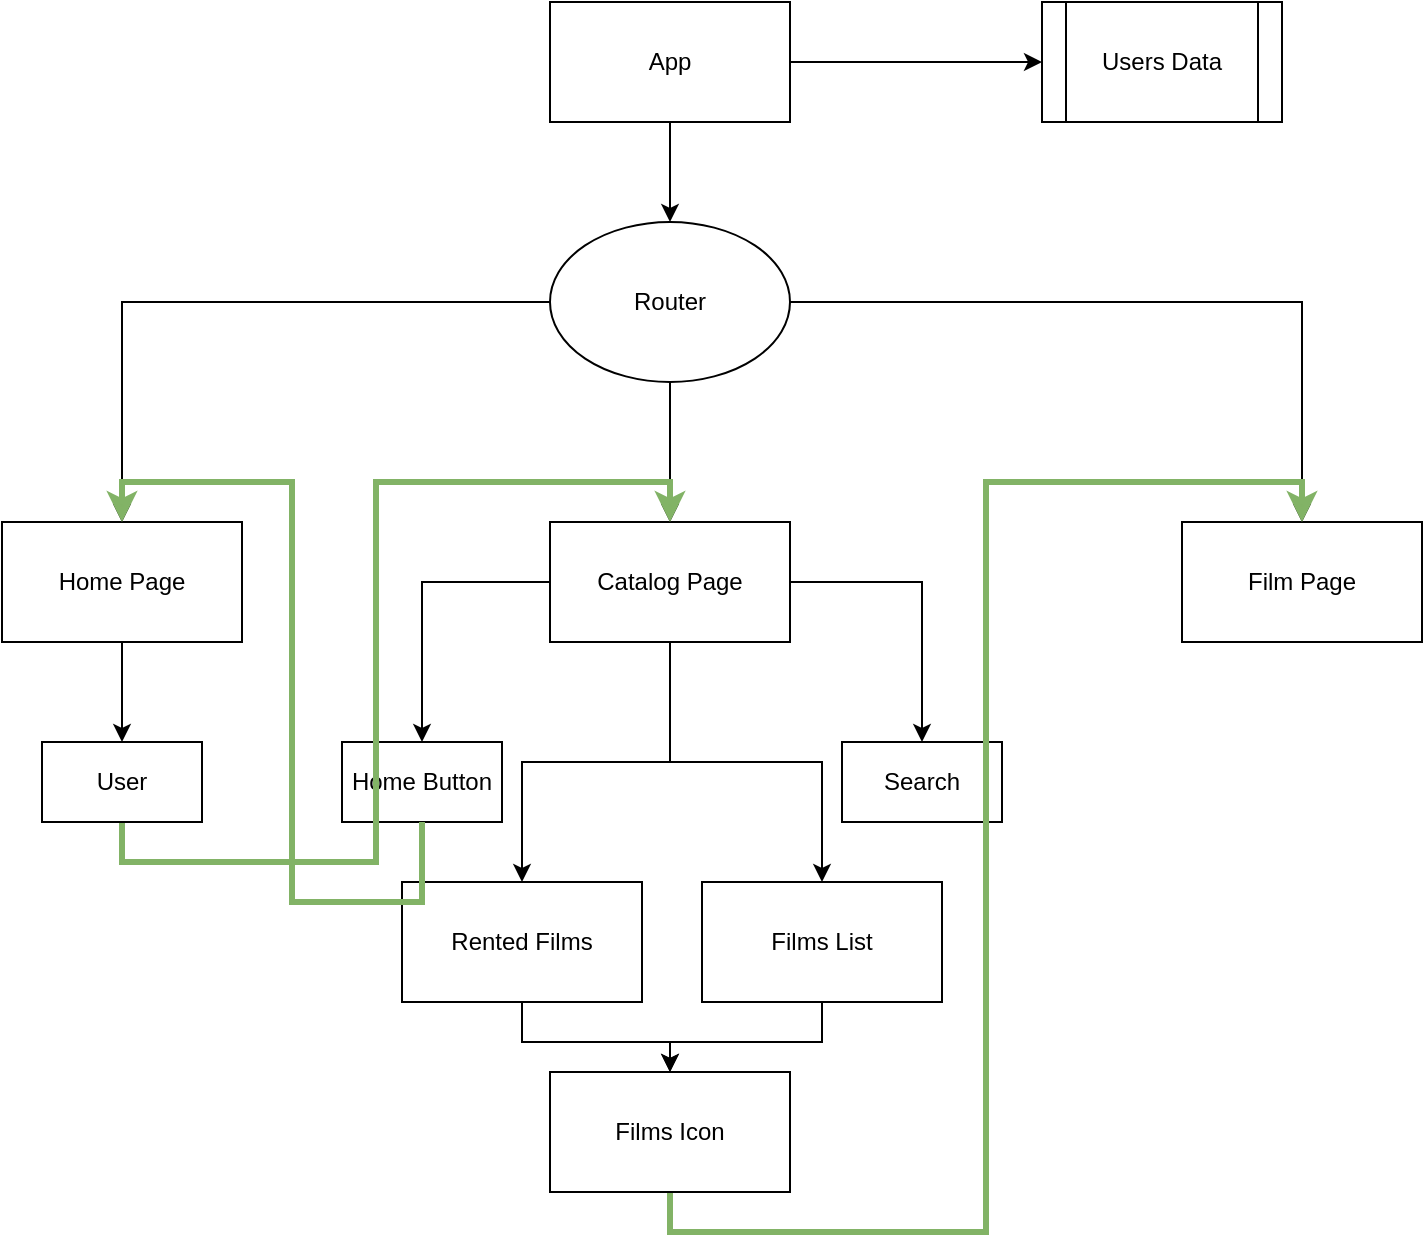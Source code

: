 <mxfile version="21.6.8" type="github">
  <diagram name="Страница — 1" id="U27owBNAEI4V4H3KE4sI">
    <mxGraphModel dx="1434" dy="758" grid="1" gridSize="10" guides="1" tooltips="1" connect="1" arrows="1" fold="1" page="1" pageScale="1" pageWidth="827" pageHeight="1169" math="0" shadow="0">
      <root>
        <mxCell id="0" />
        <mxCell id="1" parent="0" />
        <mxCell id="y4OHZzR9EeW8xA5HqdId-5" style="edgeStyle=orthogonalEdgeStyle;rounded=0;orthogonalLoop=1;jettySize=auto;html=1;exitX=0.5;exitY=1;exitDx=0;exitDy=0;entryX=0.5;entryY=0;entryDx=0;entryDy=0;" parent="1" source="9uA_j2ci-JHjQNW7rxHn-1" target="y4OHZzR9EeW8xA5HqdId-4" edge="1">
          <mxGeometry relative="1" as="geometry" />
        </mxCell>
        <mxCell id="km5y2I62UHJ6ouN0i-no-4" style="edgeStyle=orthogonalEdgeStyle;rounded=0;orthogonalLoop=1;jettySize=auto;html=1;exitX=1;exitY=0.5;exitDx=0;exitDy=0;entryX=0;entryY=0.5;entryDx=0;entryDy=0;" edge="1" parent="1" source="9uA_j2ci-JHjQNW7rxHn-1" target="km5y2I62UHJ6ouN0i-no-3">
          <mxGeometry relative="1" as="geometry">
            <Array as="points">
              <mxPoint x="510" y="50" />
              <mxPoint x="510" y="50" />
            </Array>
          </mxGeometry>
        </mxCell>
        <mxCell id="9uA_j2ci-JHjQNW7rxHn-1" value="App" style="rounded=0;whiteSpace=wrap;html=1;" parent="1" vertex="1">
          <mxGeometry x="354" y="20" width="120" height="60" as="geometry" />
        </mxCell>
        <mxCell id="y4OHZzR9EeW8xA5HqdId-20" style="edgeStyle=orthogonalEdgeStyle;rounded=0;orthogonalLoop=1;jettySize=auto;html=1;exitX=0.5;exitY=1;exitDx=0;exitDy=0;entryX=0.5;entryY=0;entryDx=0;entryDy=0;" parent="1" source="y4OHZzR9EeW8xA5HqdId-2" target="y4OHZzR9EeW8xA5HqdId-19" edge="1">
          <mxGeometry relative="1" as="geometry" />
        </mxCell>
        <mxCell id="y4OHZzR9EeW8xA5HqdId-2" value="Home Page" style="rounded=0;whiteSpace=wrap;html=1;" parent="1" vertex="1">
          <mxGeometry x="80" y="280" width="120" height="60" as="geometry" />
        </mxCell>
        <mxCell id="y4OHZzR9EeW8xA5HqdId-6" style="edgeStyle=orthogonalEdgeStyle;rounded=0;orthogonalLoop=1;jettySize=auto;html=1;" parent="1" source="y4OHZzR9EeW8xA5HqdId-4" target="y4OHZzR9EeW8xA5HqdId-2" edge="1">
          <mxGeometry relative="1" as="geometry" />
        </mxCell>
        <mxCell id="y4OHZzR9EeW8xA5HqdId-8" value="" style="edgeStyle=orthogonalEdgeStyle;rounded=0;orthogonalLoop=1;jettySize=auto;html=1;" parent="1" source="y4OHZzR9EeW8xA5HqdId-4" target="y4OHZzR9EeW8xA5HqdId-7" edge="1">
          <mxGeometry relative="1" as="geometry" />
        </mxCell>
        <mxCell id="y4OHZzR9EeW8xA5HqdId-16" style="edgeStyle=orthogonalEdgeStyle;rounded=0;orthogonalLoop=1;jettySize=auto;html=1;exitX=1;exitY=0.5;exitDx=0;exitDy=0;entryX=0.5;entryY=0;entryDx=0;entryDy=0;" parent="1" source="y4OHZzR9EeW8xA5HqdId-4" target="y4OHZzR9EeW8xA5HqdId-15" edge="1">
          <mxGeometry relative="1" as="geometry" />
        </mxCell>
        <mxCell id="y4OHZzR9EeW8xA5HqdId-4" value="Router" style="ellipse;whiteSpace=wrap;html=1;" parent="1" vertex="1">
          <mxGeometry x="354" y="130" width="120" height="80" as="geometry" />
        </mxCell>
        <mxCell id="y4OHZzR9EeW8xA5HqdId-10" style="edgeStyle=orthogonalEdgeStyle;rounded=0;orthogonalLoop=1;jettySize=auto;html=1;entryX=0.5;entryY=0;entryDx=0;entryDy=0;" parent="1" source="y4OHZzR9EeW8xA5HqdId-7" target="y4OHZzR9EeW8xA5HqdId-9" edge="1">
          <mxGeometry relative="1" as="geometry" />
        </mxCell>
        <mxCell id="y4OHZzR9EeW8xA5HqdId-12" style="edgeStyle=orthogonalEdgeStyle;rounded=0;orthogonalLoop=1;jettySize=auto;html=1;exitX=0.5;exitY=1;exitDx=0;exitDy=0;entryX=0.5;entryY=0;entryDx=0;entryDy=0;" parent="1" source="y4OHZzR9EeW8xA5HqdId-7" target="y4OHZzR9EeW8xA5HqdId-11" edge="1">
          <mxGeometry relative="1" as="geometry" />
        </mxCell>
        <mxCell id="y4OHZzR9EeW8xA5HqdId-14" style="edgeStyle=orthogonalEdgeStyle;rounded=0;orthogonalLoop=1;jettySize=auto;html=1;exitX=1;exitY=0.5;exitDx=0;exitDy=0;entryX=0.5;entryY=0;entryDx=0;entryDy=0;" parent="1" source="y4OHZzR9EeW8xA5HqdId-7" target="y4OHZzR9EeW8xA5HqdId-13" edge="1">
          <mxGeometry relative="1" as="geometry" />
        </mxCell>
        <mxCell id="km5y2I62UHJ6ouN0i-no-6" style="edgeStyle=orthogonalEdgeStyle;rounded=0;orthogonalLoop=1;jettySize=auto;html=1;exitX=0.5;exitY=1;exitDx=0;exitDy=0;entryX=0.5;entryY=0;entryDx=0;entryDy=0;" edge="1" parent="1" source="y4OHZzR9EeW8xA5HqdId-7" target="km5y2I62UHJ6ouN0i-no-5">
          <mxGeometry relative="1" as="geometry" />
        </mxCell>
        <mxCell id="y4OHZzR9EeW8xA5HqdId-7" value="Catalog Page" style="rounded=0;whiteSpace=wrap;html=1;" parent="1" vertex="1">
          <mxGeometry x="354" y="280" width="120" height="60" as="geometry" />
        </mxCell>
        <mxCell id="y4OHZzR9EeW8xA5HqdId-9" value="Home Button" style="rounded=0;whiteSpace=wrap;html=1;" parent="1" vertex="1">
          <mxGeometry x="250" y="390" width="80" height="40" as="geometry" />
        </mxCell>
        <mxCell id="y4OHZzR9EeW8xA5HqdId-18" style="edgeStyle=orthogonalEdgeStyle;rounded=0;orthogonalLoop=1;jettySize=auto;html=1;exitX=0.5;exitY=1;exitDx=0;exitDy=0;entryX=0.5;entryY=0;entryDx=0;entryDy=0;fillColor=#d5e8d4;strokeColor=#000000;" parent="1" source="y4OHZzR9EeW8xA5HqdId-11" target="y4OHZzR9EeW8xA5HqdId-17" edge="1">
          <mxGeometry relative="1" as="geometry" />
        </mxCell>
        <mxCell id="y4OHZzR9EeW8xA5HqdId-11" value="Films List" style="rounded=0;whiteSpace=wrap;html=1;" parent="1" vertex="1">
          <mxGeometry x="430" y="460" width="120" height="60" as="geometry" />
        </mxCell>
        <mxCell id="y4OHZzR9EeW8xA5HqdId-13" value="Search" style="rounded=0;whiteSpace=wrap;html=1;" parent="1" vertex="1">
          <mxGeometry x="500" y="390" width="80" height="40" as="geometry" />
        </mxCell>
        <mxCell id="y4OHZzR9EeW8xA5HqdId-15" value="Film Page" style="rounded=0;whiteSpace=wrap;html=1;" parent="1" vertex="1">
          <mxGeometry x="670" y="280" width="120" height="60" as="geometry" />
        </mxCell>
        <mxCell id="km5y2I62UHJ6ouN0i-no-9" style="edgeStyle=orthogonalEdgeStyle;rounded=0;orthogonalLoop=1;jettySize=auto;html=1;exitX=0.5;exitY=1;exitDx=0;exitDy=0;entryX=0.5;entryY=0;entryDx=0;entryDy=0;fillColor=#d5e8d4;strokeColor=#82b366;strokeWidth=3;" edge="1" parent="1" source="y4OHZzR9EeW8xA5HqdId-17" target="y4OHZzR9EeW8xA5HqdId-15">
          <mxGeometry relative="1" as="geometry" />
        </mxCell>
        <mxCell id="y4OHZzR9EeW8xA5HqdId-17" value="Films Icon" style="rounded=0;whiteSpace=wrap;html=1;" parent="1" vertex="1">
          <mxGeometry x="354" y="555" width="120" height="60" as="geometry" />
        </mxCell>
        <mxCell id="km5y2I62UHJ6ouN0i-no-10" style="edgeStyle=orthogonalEdgeStyle;rounded=0;orthogonalLoop=1;jettySize=auto;html=1;exitX=0.5;exitY=1;exitDx=0;exitDy=0;entryX=0.5;entryY=0;entryDx=0;entryDy=0;fillColor=#d5e8d4;strokeColor=#82b366;strokeWidth=3;" edge="1" parent="1" source="y4OHZzR9EeW8xA5HqdId-19" target="y4OHZzR9EeW8xA5HqdId-7">
          <mxGeometry relative="1" as="geometry" />
        </mxCell>
        <mxCell id="y4OHZzR9EeW8xA5HqdId-19" value="User" style="rounded=0;whiteSpace=wrap;html=1;" parent="1" vertex="1">
          <mxGeometry x="100" y="390" width="80" height="40" as="geometry" />
        </mxCell>
        <mxCell id="km5y2I62UHJ6ouN0i-no-3" value="Users Data" style="shape=process;whiteSpace=wrap;html=1;backgroundOutline=1;" vertex="1" parent="1">
          <mxGeometry x="600" y="20" width="120" height="60" as="geometry" />
        </mxCell>
        <mxCell id="km5y2I62UHJ6ouN0i-no-8" style="edgeStyle=orthogonalEdgeStyle;rounded=0;orthogonalLoop=1;jettySize=auto;html=1;exitX=0.5;exitY=1;exitDx=0;exitDy=0;entryX=0.5;entryY=0;entryDx=0;entryDy=0;" edge="1" parent="1" source="km5y2I62UHJ6ouN0i-no-5" target="y4OHZzR9EeW8xA5HqdId-17">
          <mxGeometry relative="1" as="geometry" />
        </mxCell>
        <mxCell id="km5y2I62UHJ6ouN0i-no-5" value="Rented Films" style="rounded=0;whiteSpace=wrap;html=1;" vertex="1" parent="1">
          <mxGeometry x="280" y="460" width="120" height="60" as="geometry" />
        </mxCell>
        <mxCell id="km5y2I62UHJ6ouN0i-no-11" style="edgeStyle=orthogonalEdgeStyle;rounded=0;orthogonalLoop=1;jettySize=auto;html=1;exitX=0.5;exitY=1;exitDx=0;exitDy=0;entryX=0.5;entryY=0;entryDx=0;entryDy=0;fillColor=#d5e8d4;strokeColor=#82b366;strokeWidth=3;jumpStyle=none;" edge="1" parent="1" source="y4OHZzR9EeW8xA5HqdId-9" target="y4OHZzR9EeW8xA5HqdId-2">
          <mxGeometry relative="1" as="geometry">
            <Array as="points">
              <mxPoint x="290" y="470" />
              <mxPoint x="225" y="470" />
              <mxPoint x="225" y="260" />
              <mxPoint x="140" y="260" />
            </Array>
          </mxGeometry>
        </mxCell>
      </root>
    </mxGraphModel>
  </diagram>
</mxfile>
